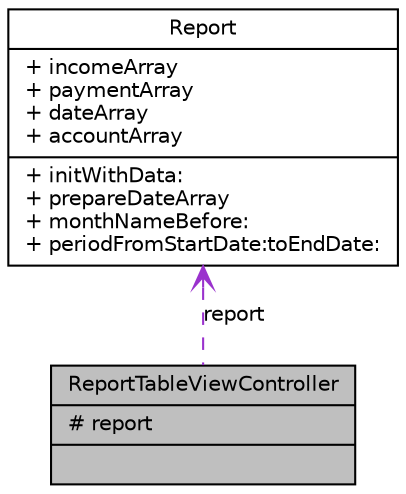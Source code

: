 digraph G
{
  edge [fontname="Helvetica",fontsize="10",labelfontname="Helvetica",labelfontsize="10"];
  node [fontname="Helvetica",fontsize="10",shape=record];
  Node1 [label="{ReportTableViewController\n|# report\l|}",height=0.2,width=0.4,color="black", fillcolor="grey75", style="filled" fontcolor="black"];
  Node2 -> Node1 [dir=back,color="darkorchid3",fontsize="10",style="dashed",label="report",arrowtail="open",fontname="Helvetica"];
  Node2 [label="{Report\n|+ incomeArray\l+ paymentArray\l+ dateArray\l+ accountArray\l|+ initWithData:\l+ prepareDateArray\l+ monthNameBefore:\l+ periodFromStartDate:toEndDate:\l}",height=0.2,width=0.4,color="black", fillcolor="white", style="filled",URL="$interface_report.html",tooltip="class represents data source for report preview"];
}
